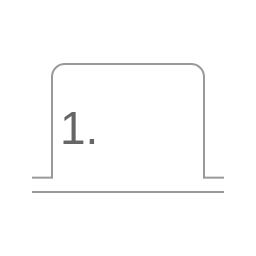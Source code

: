 <mxfile version="17.4.6" type="device"><diagram id="G_uBGG5rtSSJmUYoy_pB" name="Page-1"><mxGraphModel dx="399" dy="295" grid="1" gridSize="10" guides="1" tooltips="1" connect="1" arrows="1" fold="1" page="1" pageScale="1" pageWidth="827" pageHeight="1169" math="0" shadow="0"><root><mxCell id="0"/><mxCell id="1" parent="0"/><mxCell id="3dUTrKHxFNJSdSgK3gPu-7" value="" style="rounded=0;whiteSpace=wrap;html=1;fontSize=35;fontColor=#666666;strokeColor=none;fillColor=none;" parent="1" vertex="1"><mxGeometry width="127" height="127" as="geometry"/></mxCell><mxCell id="qRBezGqSHTZAWGxA7whR-1" value="" style="rounded=0;whiteSpace=wrap;html=1;strokeColor=none;" vertex="1" parent="1"><mxGeometry x="16" y="16" width="96" height="96" as="geometry"/></mxCell><mxCell id="3dUTrKHxFNJSdSgK3gPu-3" value="1." style="rounded=1;whiteSpace=wrap;html=1;strokeColor=#999999;align=left;spacingLeft=2;fontSize=23;fontColor=#666666;arcSize=10;" parent="1" vertex="1"><mxGeometry x="26" y="32" width="76" height="64" as="geometry"/></mxCell><mxCell id="3dUTrKHxFNJSdSgK3gPu-5" value="" style="rounded=0;whiteSpace=wrap;html=1;strokeColor=none;" parent="1" vertex="1"><mxGeometry x="20" y="88.83" width="90" height="10" as="geometry"/></mxCell><mxCell id="3dUTrKHxFNJSdSgK3gPu-1" value="" style="endArrow=none;html=1;rounded=0;strokeColor=#999999;" parent="1" edge="1"><mxGeometry width="50" height="50" relative="1" as="geometry"><mxPoint x="16" y="96" as="sourcePoint"/><mxPoint x="112" y="96" as="targetPoint"/></mxGeometry></mxCell><mxCell id="3dUTrKHxFNJSdSgK3gPu-4" value="" style="endArrow=none;html=1;rounded=0;strokeColor=#999999;" parent="1" edge="1"><mxGeometry width="50" height="50" relative="1" as="geometry"><mxPoint x="101.5" y="88.83" as="sourcePoint"/><mxPoint x="112" y="88.83" as="targetPoint"/></mxGeometry></mxCell><mxCell id="3dUTrKHxFNJSdSgK3gPu-6" value="" style="endArrow=none;html=1;rounded=0;strokeColor=#999999;" parent="1" edge="1"><mxGeometry width="50" height="50" relative="1" as="geometry"><mxPoint x="16" y="88.83" as="sourcePoint"/><mxPoint x="26.5" y="88.83" as="targetPoint"/></mxGeometry></mxCell></root></mxGraphModel></diagram></mxfile>